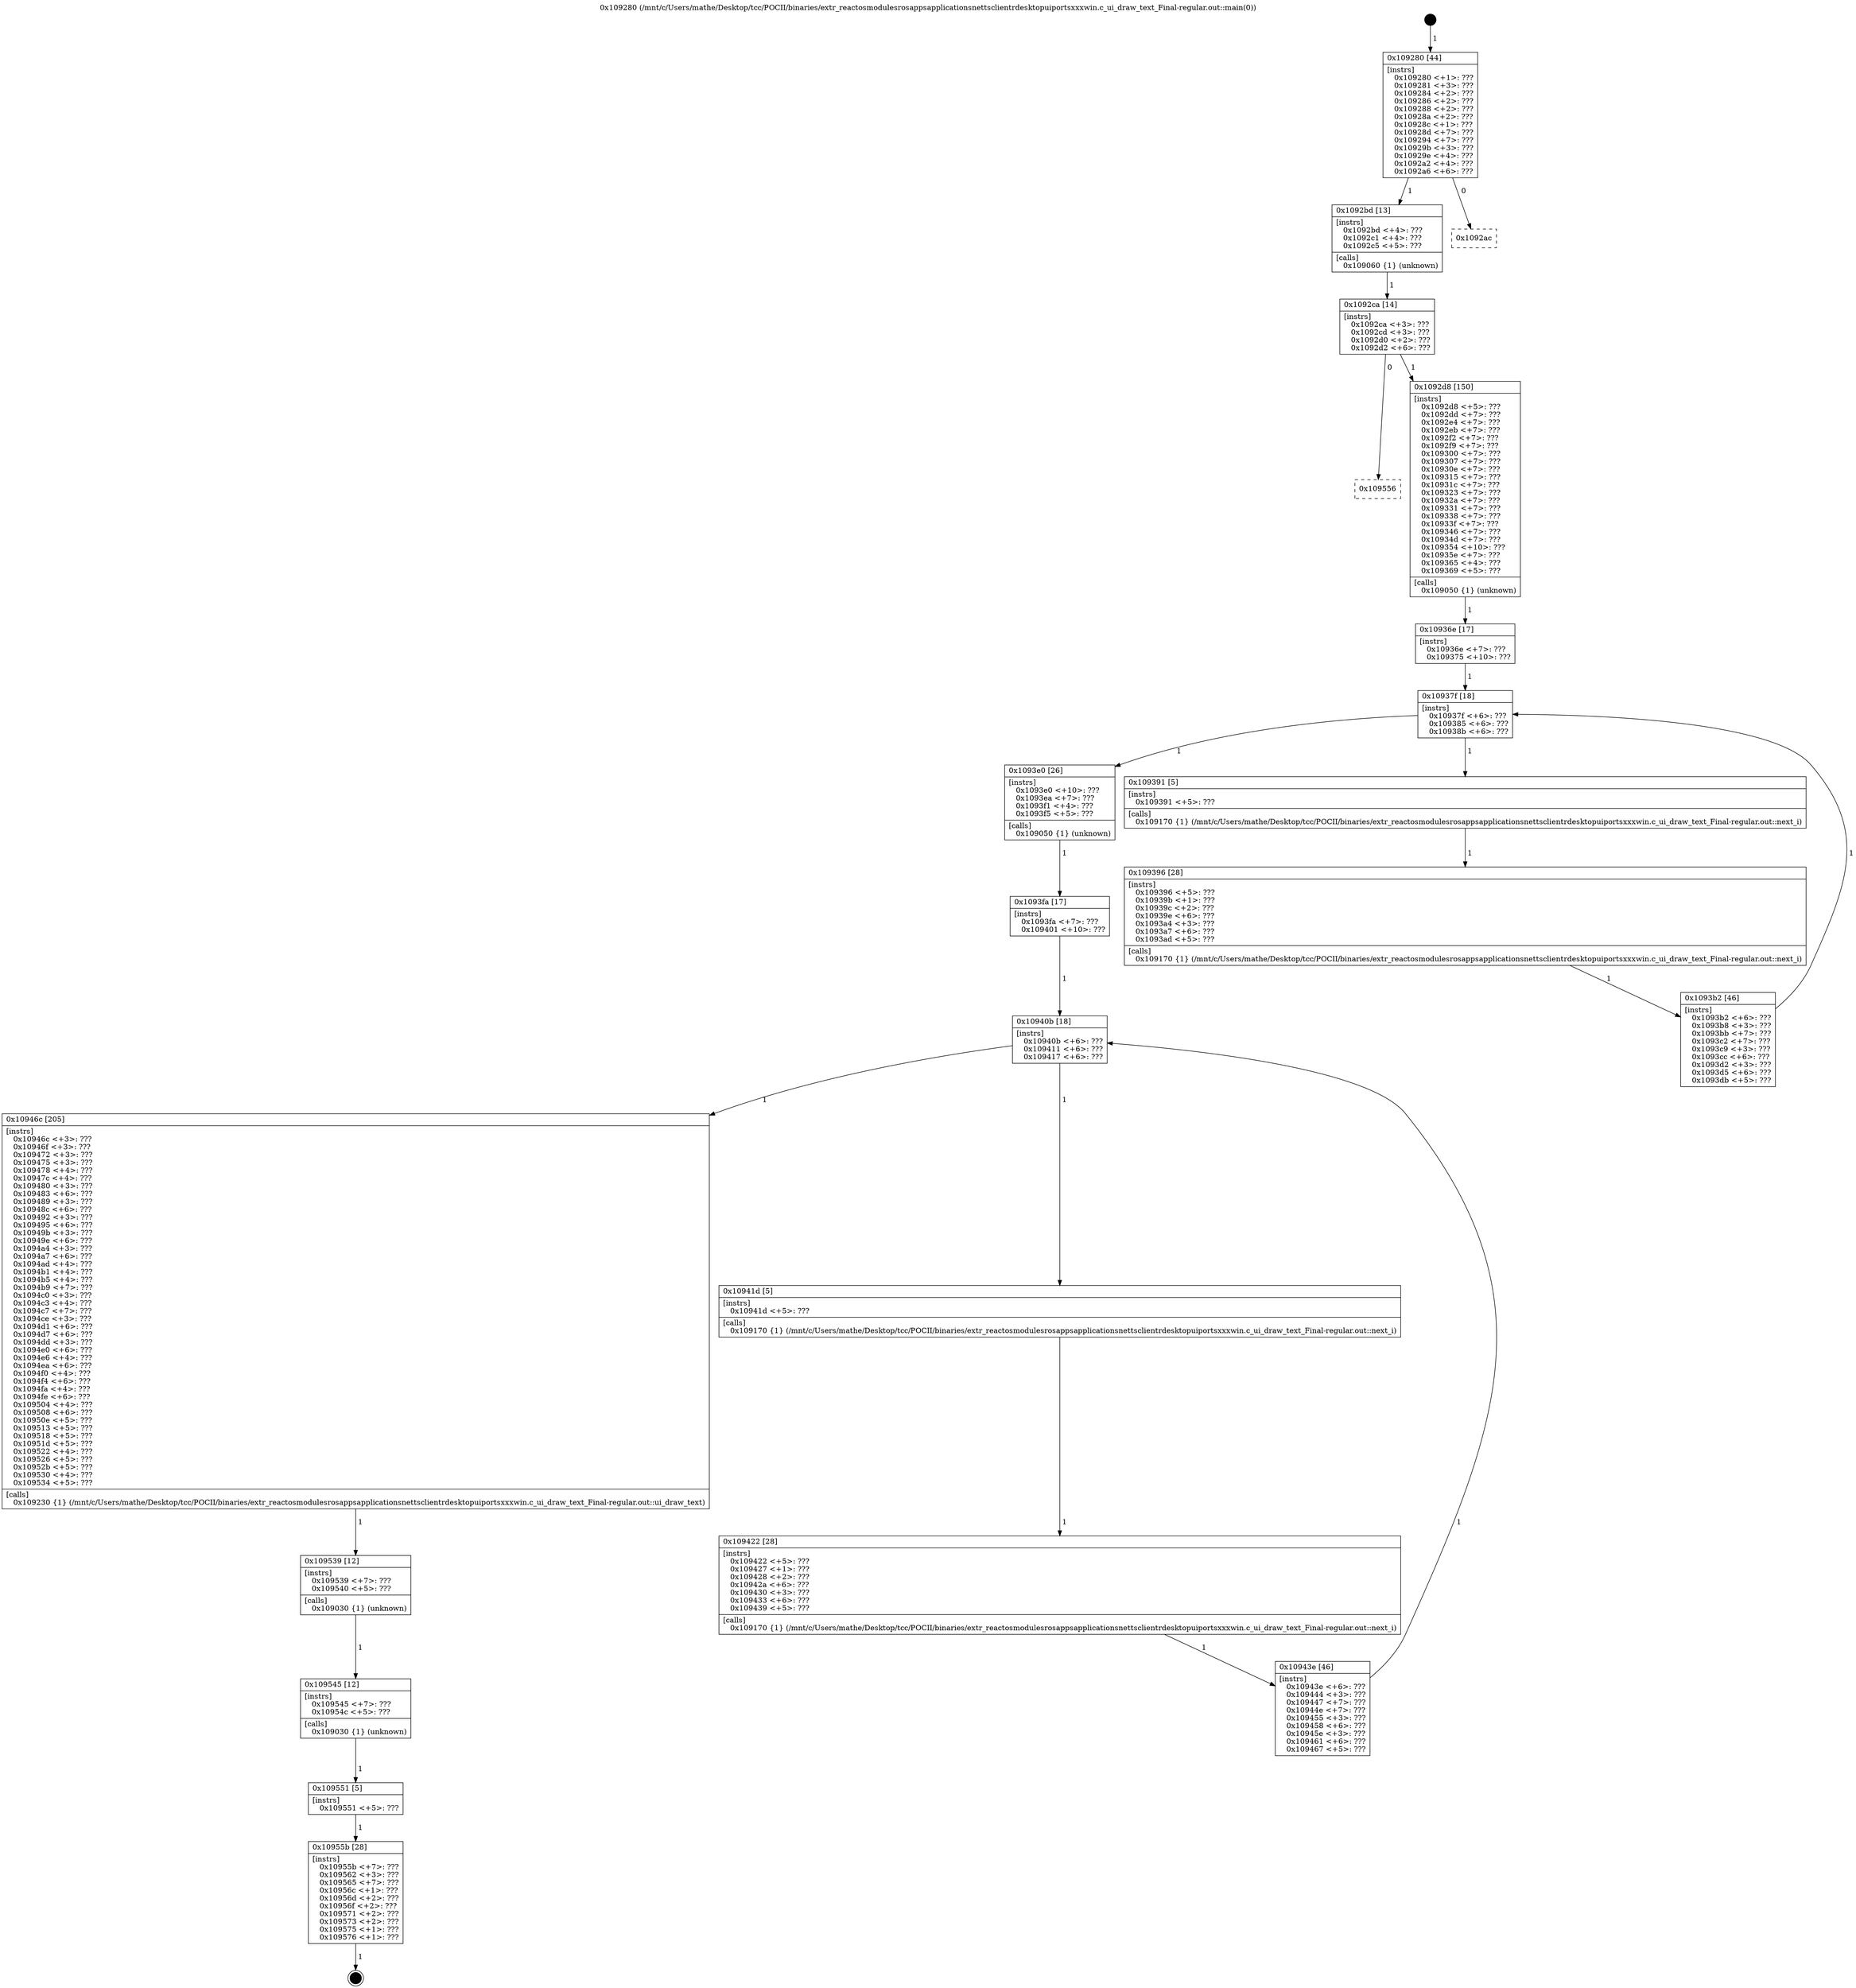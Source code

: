 digraph "0x109280" {
  label = "0x109280 (/mnt/c/Users/mathe/Desktop/tcc/POCII/binaries/extr_reactosmodulesrosappsapplicationsnettsclientrdesktopuiportsxxxwin.c_ui_draw_text_Final-regular.out::main(0))"
  labelloc = "t"
  node[shape=record]

  Entry [label="",width=0.3,height=0.3,shape=circle,fillcolor=black,style=filled]
  "0x109280" [label="{
     0x109280 [44]\l
     | [instrs]\l
     &nbsp;&nbsp;0x109280 \<+1\>: ???\l
     &nbsp;&nbsp;0x109281 \<+3\>: ???\l
     &nbsp;&nbsp;0x109284 \<+2\>: ???\l
     &nbsp;&nbsp;0x109286 \<+2\>: ???\l
     &nbsp;&nbsp;0x109288 \<+2\>: ???\l
     &nbsp;&nbsp;0x10928a \<+2\>: ???\l
     &nbsp;&nbsp;0x10928c \<+1\>: ???\l
     &nbsp;&nbsp;0x10928d \<+7\>: ???\l
     &nbsp;&nbsp;0x109294 \<+7\>: ???\l
     &nbsp;&nbsp;0x10929b \<+3\>: ???\l
     &nbsp;&nbsp;0x10929e \<+4\>: ???\l
     &nbsp;&nbsp;0x1092a2 \<+4\>: ???\l
     &nbsp;&nbsp;0x1092a6 \<+6\>: ???\l
  }"]
  "0x1092bd" [label="{
     0x1092bd [13]\l
     | [instrs]\l
     &nbsp;&nbsp;0x1092bd \<+4\>: ???\l
     &nbsp;&nbsp;0x1092c1 \<+4\>: ???\l
     &nbsp;&nbsp;0x1092c5 \<+5\>: ???\l
     | [calls]\l
     &nbsp;&nbsp;0x109060 \{1\} (unknown)\l
  }"]
  "0x1092ac" [label="{
     0x1092ac\l
  }", style=dashed]
  "0x1092ca" [label="{
     0x1092ca [14]\l
     | [instrs]\l
     &nbsp;&nbsp;0x1092ca \<+3\>: ???\l
     &nbsp;&nbsp;0x1092cd \<+3\>: ???\l
     &nbsp;&nbsp;0x1092d0 \<+2\>: ???\l
     &nbsp;&nbsp;0x1092d2 \<+6\>: ???\l
  }"]
  "0x109556" [label="{
     0x109556\l
  }", style=dashed]
  "0x1092d8" [label="{
     0x1092d8 [150]\l
     | [instrs]\l
     &nbsp;&nbsp;0x1092d8 \<+5\>: ???\l
     &nbsp;&nbsp;0x1092dd \<+7\>: ???\l
     &nbsp;&nbsp;0x1092e4 \<+7\>: ???\l
     &nbsp;&nbsp;0x1092eb \<+7\>: ???\l
     &nbsp;&nbsp;0x1092f2 \<+7\>: ???\l
     &nbsp;&nbsp;0x1092f9 \<+7\>: ???\l
     &nbsp;&nbsp;0x109300 \<+7\>: ???\l
     &nbsp;&nbsp;0x109307 \<+7\>: ???\l
     &nbsp;&nbsp;0x10930e \<+7\>: ???\l
     &nbsp;&nbsp;0x109315 \<+7\>: ???\l
     &nbsp;&nbsp;0x10931c \<+7\>: ???\l
     &nbsp;&nbsp;0x109323 \<+7\>: ???\l
     &nbsp;&nbsp;0x10932a \<+7\>: ???\l
     &nbsp;&nbsp;0x109331 \<+7\>: ???\l
     &nbsp;&nbsp;0x109338 \<+7\>: ???\l
     &nbsp;&nbsp;0x10933f \<+7\>: ???\l
     &nbsp;&nbsp;0x109346 \<+7\>: ???\l
     &nbsp;&nbsp;0x10934d \<+7\>: ???\l
     &nbsp;&nbsp;0x109354 \<+10\>: ???\l
     &nbsp;&nbsp;0x10935e \<+7\>: ???\l
     &nbsp;&nbsp;0x109365 \<+4\>: ???\l
     &nbsp;&nbsp;0x109369 \<+5\>: ???\l
     | [calls]\l
     &nbsp;&nbsp;0x109050 \{1\} (unknown)\l
  }"]
  Exit [label="",width=0.3,height=0.3,shape=circle,fillcolor=black,style=filled,peripheries=2]
  "0x10937f" [label="{
     0x10937f [18]\l
     | [instrs]\l
     &nbsp;&nbsp;0x10937f \<+6\>: ???\l
     &nbsp;&nbsp;0x109385 \<+6\>: ???\l
     &nbsp;&nbsp;0x10938b \<+6\>: ???\l
  }"]
  "0x1093e0" [label="{
     0x1093e0 [26]\l
     | [instrs]\l
     &nbsp;&nbsp;0x1093e0 \<+10\>: ???\l
     &nbsp;&nbsp;0x1093ea \<+7\>: ???\l
     &nbsp;&nbsp;0x1093f1 \<+4\>: ???\l
     &nbsp;&nbsp;0x1093f5 \<+5\>: ???\l
     | [calls]\l
     &nbsp;&nbsp;0x109050 \{1\} (unknown)\l
  }"]
  "0x109391" [label="{
     0x109391 [5]\l
     | [instrs]\l
     &nbsp;&nbsp;0x109391 \<+5\>: ???\l
     | [calls]\l
     &nbsp;&nbsp;0x109170 \{1\} (/mnt/c/Users/mathe/Desktop/tcc/POCII/binaries/extr_reactosmodulesrosappsapplicationsnettsclientrdesktopuiportsxxxwin.c_ui_draw_text_Final-regular.out::next_i)\l
  }"]
  "0x109396" [label="{
     0x109396 [28]\l
     | [instrs]\l
     &nbsp;&nbsp;0x109396 \<+5\>: ???\l
     &nbsp;&nbsp;0x10939b \<+1\>: ???\l
     &nbsp;&nbsp;0x10939c \<+2\>: ???\l
     &nbsp;&nbsp;0x10939e \<+6\>: ???\l
     &nbsp;&nbsp;0x1093a4 \<+3\>: ???\l
     &nbsp;&nbsp;0x1093a7 \<+6\>: ???\l
     &nbsp;&nbsp;0x1093ad \<+5\>: ???\l
     | [calls]\l
     &nbsp;&nbsp;0x109170 \{1\} (/mnt/c/Users/mathe/Desktop/tcc/POCII/binaries/extr_reactosmodulesrosappsapplicationsnettsclientrdesktopuiportsxxxwin.c_ui_draw_text_Final-regular.out::next_i)\l
  }"]
  "0x1093b2" [label="{
     0x1093b2 [46]\l
     | [instrs]\l
     &nbsp;&nbsp;0x1093b2 \<+6\>: ???\l
     &nbsp;&nbsp;0x1093b8 \<+3\>: ???\l
     &nbsp;&nbsp;0x1093bb \<+7\>: ???\l
     &nbsp;&nbsp;0x1093c2 \<+7\>: ???\l
     &nbsp;&nbsp;0x1093c9 \<+3\>: ???\l
     &nbsp;&nbsp;0x1093cc \<+6\>: ???\l
     &nbsp;&nbsp;0x1093d2 \<+3\>: ???\l
     &nbsp;&nbsp;0x1093d5 \<+6\>: ???\l
     &nbsp;&nbsp;0x1093db \<+5\>: ???\l
  }"]
  "0x10936e" [label="{
     0x10936e [17]\l
     | [instrs]\l
     &nbsp;&nbsp;0x10936e \<+7\>: ???\l
     &nbsp;&nbsp;0x109375 \<+10\>: ???\l
  }"]
  "0x10940b" [label="{
     0x10940b [18]\l
     | [instrs]\l
     &nbsp;&nbsp;0x10940b \<+6\>: ???\l
     &nbsp;&nbsp;0x109411 \<+6\>: ???\l
     &nbsp;&nbsp;0x109417 \<+6\>: ???\l
  }"]
  "0x10946c" [label="{
     0x10946c [205]\l
     | [instrs]\l
     &nbsp;&nbsp;0x10946c \<+3\>: ???\l
     &nbsp;&nbsp;0x10946f \<+3\>: ???\l
     &nbsp;&nbsp;0x109472 \<+3\>: ???\l
     &nbsp;&nbsp;0x109475 \<+3\>: ???\l
     &nbsp;&nbsp;0x109478 \<+4\>: ???\l
     &nbsp;&nbsp;0x10947c \<+4\>: ???\l
     &nbsp;&nbsp;0x109480 \<+3\>: ???\l
     &nbsp;&nbsp;0x109483 \<+6\>: ???\l
     &nbsp;&nbsp;0x109489 \<+3\>: ???\l
     &nbsp;&nbsp;0x10948c \<+6\>: ???\l
     &nbsp;&nbsp;0x109492 \<+3\>: ???\l
     &nbsp;&nbsp;0x109495 \<+6\>: ???\l
     &nbsp;&nbsp;0x10949b \<+3\>: ???\l
     &nbsp;&nbsp;0x10949e \<+6\>: ???\l
     &nbsp;&nbsp;0x1094a4 \<+3\>: ???\l
     &nbsp;&nbsp;0x1094a7 \<+6\>: ???\l
     &nbsp;&nbsp;0x1094ad \<+4\>: ???\l
     &nbsp;&nbsp;0x1094b1 \<+4\>: ???\l
     &nbsp;&nbsp;0x1094b5 \<+4\>: ???\l
     &nbsp;&nbsp;0x1094b9 \<+7\>: ???\l
     &nbsp;&nbsp;0x1094c0 \<+3\>: ???\l
     &nbsp;&nbsp;0x1094c3 \<+4\>: ???\l
     &nbsp;&nbsp;0x1094c7 \<+7\>: ???\l
     &nbsp;&nbsp;0x1094ce \<+3\>: ???\l
     &nbsp;&nbsp;0x1094d1 \<+6\>: ???\l
     &nbsp;&nbsp;0x1094d7 \<+6\>: ???\l
     &nbsp;&nbsp;0x1094dd \<+3\>: ???\l
     &nbsp;&nbsp;0x1094e0 \<+6\>: ???\l
     &nbsp;&nbsp;0x1094e6 \<+4\>: ???\l
     &nbsp;&nbsp;0x1094ea \<+6\>: ???\l
     &nbsp;&nbsp;0x1094f0 \<+4\>: ???\l
     &nbsp;&nbsp;0x1094f4 \<+6\>: ???\l
     &nbsp;&nbsp;0x1094fa \<+4\>: ???\l
     &nbsp;&nbsp;0x1094fe \<+6\>: ???\l
     &nbsp;&nbsp;0x109504 \<+4\>: ???\l
     &nbsp;&nbsp;0x109508 \<+6\>: ???\l
     &nbsp;&nbsp;0x10950e \<+5\>: ???\l
     &nbsp;&nbsp;0x109513 \<+5\>: ???\l
     &nbsp;&nbsp;0x109518 \<+5\>: ???\l
     &nbsp;&nbsp;0x10951d \<+5\>: ???\l
     &nbsp;&nbsp;0x109522 \<+4\>: ???\l
     &nbsp;&nbsp;0x109526 \<+5\>: ???\l
     &nbsp;&nbsp;0x10952b \<+5\>: ???\l
     &nbsp;&nbsp;0x109530 \<+4\>: ???\l
     &nbsp;&nbsp;0x109534 \<+5\>: ???\l
     | [calls]\l
     &nbsp;&nbsp;0x109230 \{1\} (/mnt/c/Users/mathe/Desktop/tcc/POCII/binaries/extr_reactosmodulesrosappsapplicationsnettsclientrdesktopuiportsxxxwin.c_ui_draw_text_Final-regular.out::ui_draw_text)\l
  }"]
  "0x10941d" [label="{
     0x10941d [5]\l
     | [instrs]\l
     &nbsp;&nbsp;0x10941d \<+5\>: ???\l
     | [calls]\l
     &nbsp;&nbsp;0x109170 \{1\} (/mnt/c/Users/mathe/Desktop/tcc/POCII/binaries/extr_reactosmodulesrosappsapplicationsnettsclientrdesktopuiportsxxxwin.c_ui_draw_text_Final-regular.out::next_i)\l
  }"]
  "0x109422" [label="{
     0x109422 [28]\l
     | [instrs]\l
     &nbsp;&nbsp;0x109422 \<+5\>: ???\l
     &nbsp;&nbsp;0x109427 \<+1\>: ???\l
     &nbsp;&nbsp;0x109428 \<+2\>: ???\l
     &nbsp;&nbsp;0x10942a \<+6\>: ???\l
     &nbsp;&nbsp;0x109430 \<+3\>: ???\l
     &nbsp;&nbsp;0x109433 \<+6\>: ???\l
     &nbsp;&nbsp;0x109439 \<+5\>: ???\l
     | [calls]\l
     &nbsp;&nbsp;0x109170 \{1\} (/mnt/c/Users/mathe/Desktop/tcc/POCII/binaries/extr_reactosmodulesrosappsapplicationsnettsclientrdesktopuiportsxxxwin.c_ui_draw_text_Final-regular.out::next_i)\l
  }"]
  "0x10943e" [label="{
     0x10943e [46]\l
     | [instrs]\l
     &nbsp;&nbsp;0x10943e \<+6\>: ???\l
     &nbsp;&nbsp;0x109444 \<+3\>: ???\l
     &nbsp;&nbsp;0x109447 \<+7\>: ???\l
     &nbsp;&nbsp;0x10944e \<+7\>: ???\l
     &nbsp;&nbsp;0x109455 \<+3\>: ???\l
     &nbsp;&nbsp;0x109458 \<+6\>: ???\l
     &nbsp;&nbsp;0x10945e \<+3\>: ???\l
     &nbsp;&nbsp;0x109461 \<+6\>: ???\l
     &nbsp;&nbsp;0x109467 \<+5\>: ???\l
  }"]
  "0x1093fa" [label="{
     0x1093fa [17]\l
     | [instrs]\l
     &nbsp;&nbsp;0x1093fa \<+7\>: ???\l
     &nbsp;&nbsp;0x109401 \<+10\>: ???\l
  }"]
  "0x109539" [label="{
     0x109539 [12]\l
     | [instrs]\l
     &nbsp;&nbsp;0x109539 \<+7\>: ???\l
     &nbsp;&nbsp;0x109540 \<+5\>: ???\l
     | [calls]\l
     &nbsp;&nbsp;0x109030 \{1\} (unknown)\l
  }"]
  "0x109545" [label="{
     0x109545 [12]\l
     | [instrs]\l
     &nbsp;&nbsp;0x109545 \<+7\>: ???\l
     &nbsp;&nbsp;0x10954c \<+5\>: ???\l
     | [calls]\l
     &nbsp;&nbsp;0x109030 \{1\} (unknown)\l
  }"]
  "0x109551" [label="{
     0x109551 [5]\l
     | [instrs]\l
     &nbsp;&nbsp;0x109551 \<+5\>: ???\l
  }"]
  "0x10955b" [label="{
     0x10955b [28]\l
     | [instrs]\l
     &nbsp;&nbsp;0x10955b \<+7\>: ???\l
     &nbsp;&nbsp;0x109562 \<+3\>: ???\l
     &nbsp;&nbsp;0x109565 \<+7\>: ???\l
     &nbsp;&nbsp;0x10956c \<+1\>: ???\l
     &nbsp;&nbsp;0x10956d \<+2\>: ???\l
     &nbsp;&nbsp;0x10956f \<+2\>: ???\l
     &nbsp;&nbsp;0x109571 \<+2\>: ???\l
     &nbsp;&nbsp;0x109573 \<+2\>: ???\l
     &nbsp;&nbsp;0x109575 \<+1\>: ???\l
     &nbsp;&nbsp;0x109576 \<+1\>: ???\l
  }"]
  Entry -> "0x109280" [label=" 1"]
  "0x109280" -> "0x1092bd" [label=" 1"]
  "0x109280" -> "0x1092ac" [label=" 0"]
  "0x1092bd" -> "0x1092ca" [label=" 1"]
  "0x1092ca" -> "0x109556" [label=" 0"]
  "0x1092ca" -> "0x1092d8" [label=" 1"]
  "0x10955b" -> Exit [label=" 1"]
  "0x1092d8" -> "0x10936e" [label=" 1"]
  "0x10937f" -> "0x1093e0" [label=" 1"]
  "0x10937f" -> "0x109391" [label=" 1"]
  "0x109391" -> "0x109396" [label=" 1"]
  "0x109396" -> "0x1093b2" [label=" 1"]
  "0x10936e" -> "0x10937f" [label=" 1"]
  "0x1093b2" -> "0x10937f" [label=" 1"]
  "0x1093e0" -> "0x1093fa" [label=" 1"]
  "0x10940b" -> "0x10946c" [label=" 1"]
  "0x10940b" -> "0x10941d" [label=" 1"]
  "0x10941d" -> "0x109422" [label=" 1"]
  "0x109422" -> "0x10943e" [label=" 1"]
  "0x1093fa" -> "0x10940b" [label=" 1"]
  "0x10943e" -> "0x10940b" [label=" 1"]
  "0x10946c" -> "0x109539" [label=" 1"]
  "0x109539" -> "0x109545" [label=" 1"]
  "0x109545" -> "0x109551" [label=" 1"]
  "0x109551" -> "0x10955b" [label=" 1"]
}
